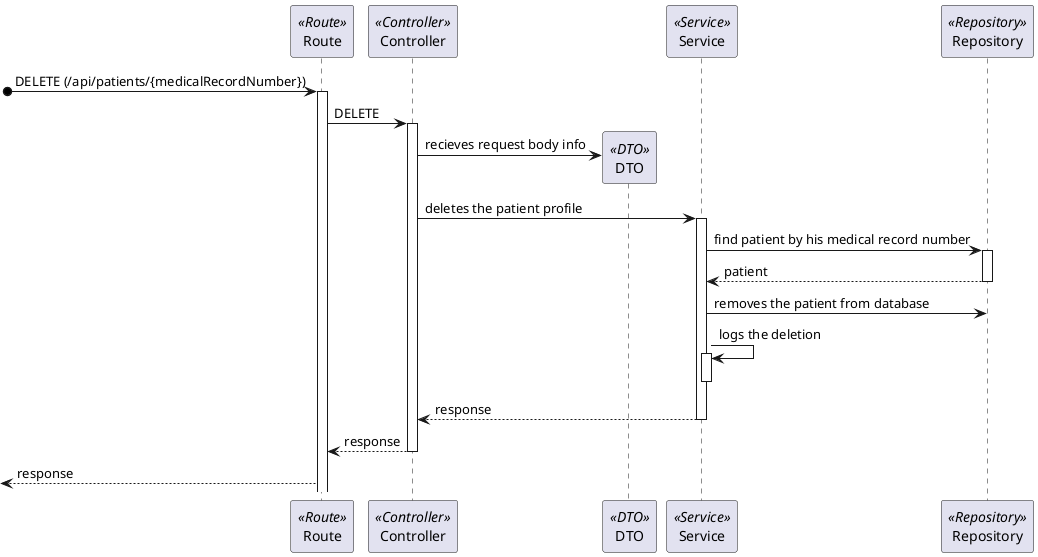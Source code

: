 ```plantuml
@startuml Process_View
participant Route as Route <<Route>>
participant Controller as Controller <<Controller>>
participant DTO as DTO <<DTO>>
participant Service as Service <<Service>>
participant Repository as Repository <<Repository>>
[o-> Route: DELETE (/api/patients/{medicalRecordNumber})
activate Route
Route -> Controller : DELETE
activate Controller
Controller -> DTO** : recieves request body info
Controller -> Service : deletes the patient profile
activate Service
Service -> Repository : find patient by his medical record number
activate Repository
return patient
Service -> Repository : removes the patient from database
Service -> Service : logs the deletion
activate Service
deactivate Service
return response
return response
deactivate Controller
<-- Route : response

@enduml
```